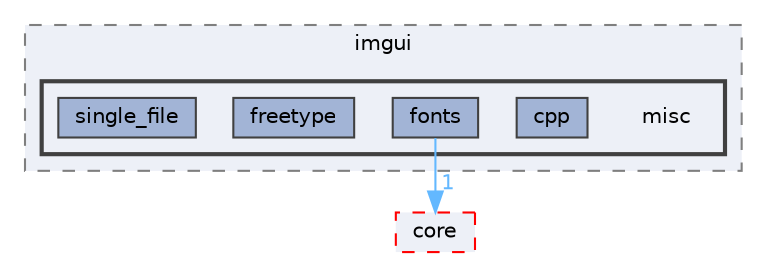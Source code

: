 digraph "runtime/imgui/misc"
{
 // LATEX_PDF_SIZE
  bgcolor="transparent";
  edge [fontname=Helvetica,fontsize=10,labelfontname=Helvetica,labelfontsize=10];
  node [fontname=Helvetica,fontsize=10,shape=box,height=0.2,width=0.4];
  compound=true
  subgraph clusterdir_2a643d7f87429a67e241c39cbfd7577b {
    graph [ bgcolor="#edf0f7", pencolor="grey50", label="imgui", fontname=Helvetica,fontsize=10 style="filled,dashed", URL="dir_2a643d7f87429a67e241c39cbfd7577b.html",tooltip=""]
  subgraph clusterdir_96b5910c8bbc5cbb091dc8bba0381311 {
    graph [ bgcolor="#edf0f7", pencolor="grey25", label="", fontname=Helvetica,fontsize=10 style="filled,bold", URL="dir_96b5910c8bbc5cbb091dc8bba0381311.html",tooltip=""]
    dir_96b5910c8bbc5cbb091dc8bba0381311 [shape=plaintext, label="misc"];
  dir_4e0ca2e1df11ee4c6f7ae7c7528c71fb [label="cpp", fillcolor="#a2b4d6", color="grey25", style="filled", URL="dir_4e0ca2e1df11ee4c6f7ae7c7528c71fb.html",tooltip=""];
  dir_ede7f9ad846a5264b7d241cbe3c42659 [label="fonts", fillcolor="#a2b4d6", color="grey25", style="filled", URL="dir_ede7f9ad846a5264b7d241cbe3c42659.html",tooltip=""];
  dir_ab91531525b7a656f1b0a6f3a9148562 [label="freetype", fillcolor="#a2b4d6", color="grey25", style="filled", URL="dir_ab91531525b7a656f1b0a6f3a9148562.html",tooltip=""];
  dir_abc1aec24121304eafc0a7e30cb4a53a [label="single_file", fillcolor="#a2b4d6", color="grey25", style="filled", URL="dir_abc1aec24121304eafc0a7e30cb4a53a.html",tooltip=""];
  }
  }
  dir_0b94c9ea5f3d98712a457061cc05ff83 [label="core", fillcolor="#edf0f7", color="red", style="filled,dashed", URL="dir_0b94c9ea5f3d98712a457061cc05ff83.html",tooltip=""];
  dir_ede7f9ad846a5264b7d241cbe3c42659->dir_0b94c9ea5f3d98712a457061cc05ff83 [headlabel="1", labeldistance=1.5 headhref="dir_000072_000023.html" href="dir_000072_000023.html" color="steelblue1" fontcolor="steelblue1"];
}
